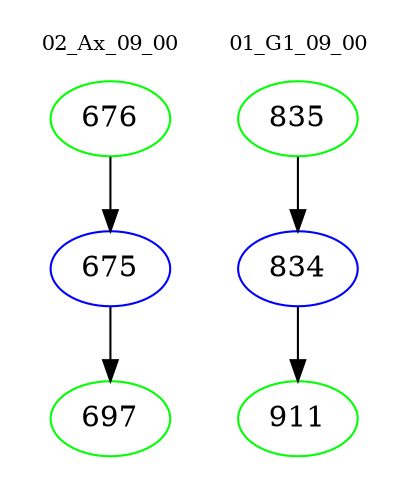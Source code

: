 digraph{
subgraph cluster_0 {
color = white
label = "02_Ax_09_00";
fontsize=10;
T0_676 [label="676", color="green"]
T0_676 -> T0_675 [color="black"]
T0_675 [label="675", color="blue"]
T0_675 -> T0_697 [color="black"]
T0_697 [label="697", color="green"]
}
subgraph cluster_1 {
color = white
label = "01_G1_09_00";
fontsize=10;
T1_835 [label="835", color="green"]
T1_835 -> T1_834 [color="black"]
T1_834 [label="834", color="blue"]
T1_834 -> T1_911 [color="black"]
T1_911 [label="911", color="green"]
}
}
